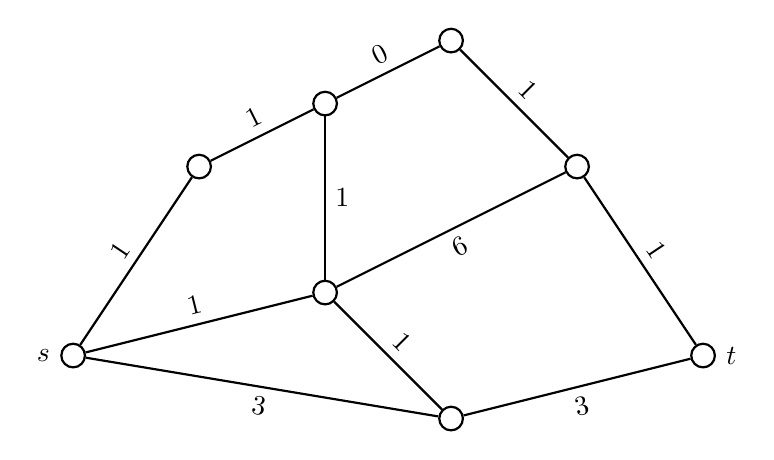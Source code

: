 \begin{tikzpicture}[style=thick,scale=0.8]
\tikzstyle{vertex}=[draw, circle, fill=white, inner sep=0pt, minimum size=3mm]

\node[vertex] (s) at (-5,-2) [label=left:$s$] {};
\node[vertex] (t) at ( 5,-2) [label=right:$t$] {};
\node[vertex] (u) at (-3, 1) {};
\node[vertex] (v) at (-1, 2) {};
\node[vertex] (w) at (-1,-1) {};
\node[vertex] (x) at ( 1, 3) {};
\node[vertex] (y) at ( 1,-3) {};
\node[vertex] (z) at ( 3, 1) {};

\draw (s) -- (u) node [midway, above, sloped] {$1$};
\draw (s) -- (w) node [midway, above, sloped] {$1$};
\draw (s) -- (y) node [midway, below, sloped] {$3$};
\draw (u) -- (v) node [midway, above, sloped] {$1$};
\draw (v) -- (w) node [midway, right] {$1$};
\draw (v) -- (x) node [midway, above, sloped] {$0$};
\draw (w) -- (y) node [midway, above, sloped] {$1$};
\draw (w) -- (z) node [midway, below, sloped] {$6$};
\draw (x) -- (z) node [midway, above, sloped] {$1$};
\draw (y) -- (t) node [midway, below, sloped] {$3$};
\draw (z) -- (t) node [midway, above, sloped] {$1$};
\end{tikzpicture}
